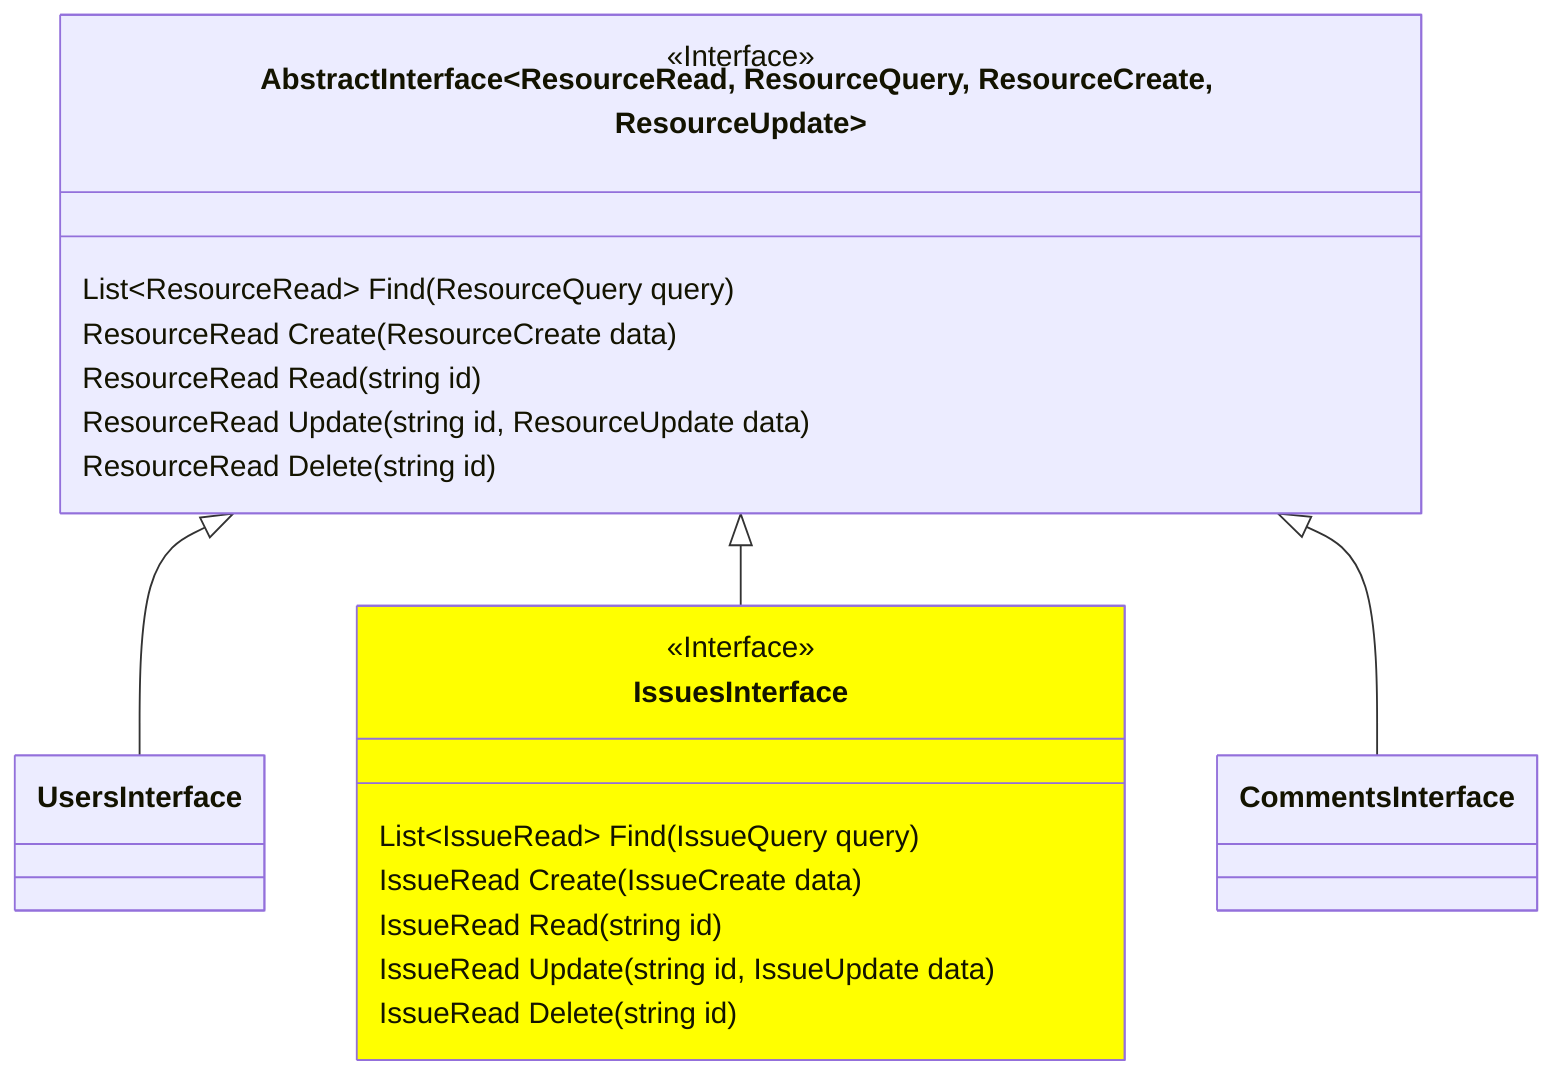 classDiagram

    class AbstractInterface~ResourceRead, ResourceQuery, ResourceCreate, ResourceUpdate~ {
        <<Interface>>
        List~ResourceRead~ Find(ResourceQuery query)
        ResourceRead Create(ResourceCreate data)
        ResourceRead Read(string id)
        ResourceRead Update(string id, ResourceUpdate data)
        ResourceRead Delete(string id)
    }

    class IssuesInterface {
        <<Interface>>
        List~IssueRead~ Find(IssueQuery query)
        IssueRead Create(IssueCreate data)
        IssueRead Read(string id)
        IssueRead Update(string id, IssueUpdate data)
        IssueRead Delete(string id)
    }
    
    AbstractInterface <|-- UsersInterface
    AbstractInterface <|-- IssuesInterface
    AbstractInterface <|-- CommentsInterface

    style IssuesInterface fill:yellow